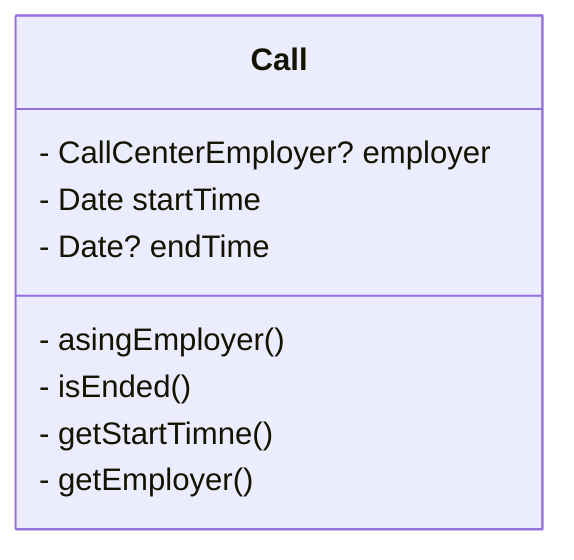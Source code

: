 classDiagram
    class Call {
    - CallCenterEmployer? employer
    - Date startTime
    - Date? endTime
    - asingEmployer()
    - isEnded()
    - getStartTimne()
    - getEmployer()
    }